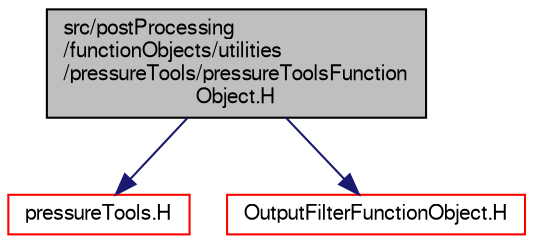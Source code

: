 digraph "src/postProcessing/functionObjects/utilities/pressureTools/pressureToolsFunctionObject.H"
{
  bgcolor="transparent";
  edge [fontname="FreeSans",fontsize="10",labelfontname="FreeSans",labelfontsize="10"];
  node [fontname="FreeSans",fontsize="10",shape=record];
  Node0 [label="src/postProcessing\l/functionObjects/utilities\l/pressureTools/pressureToolsFunction\lObject.H",height=0.2,width=0.4,color="black", fillcolor="grey75", style="filled", fontcolor="black"];
  Node0 -> Node1 [color="midnightblue",fontsize="10",style="solid",fontname="FreeSans"];
  Node1 [label="pressureTools.H",height=0.2,width=0.4,color="red",URL="$a13787.html"];
  Node0 -> Node116 [color="midnightblue",fontsize="10",style="solid",fontname="FreeSans"];
  Node116 [label="OutputFilterFunctionObject.H",height=0.2,width=0.4,color="red",URL="$a08975.html"];
}
